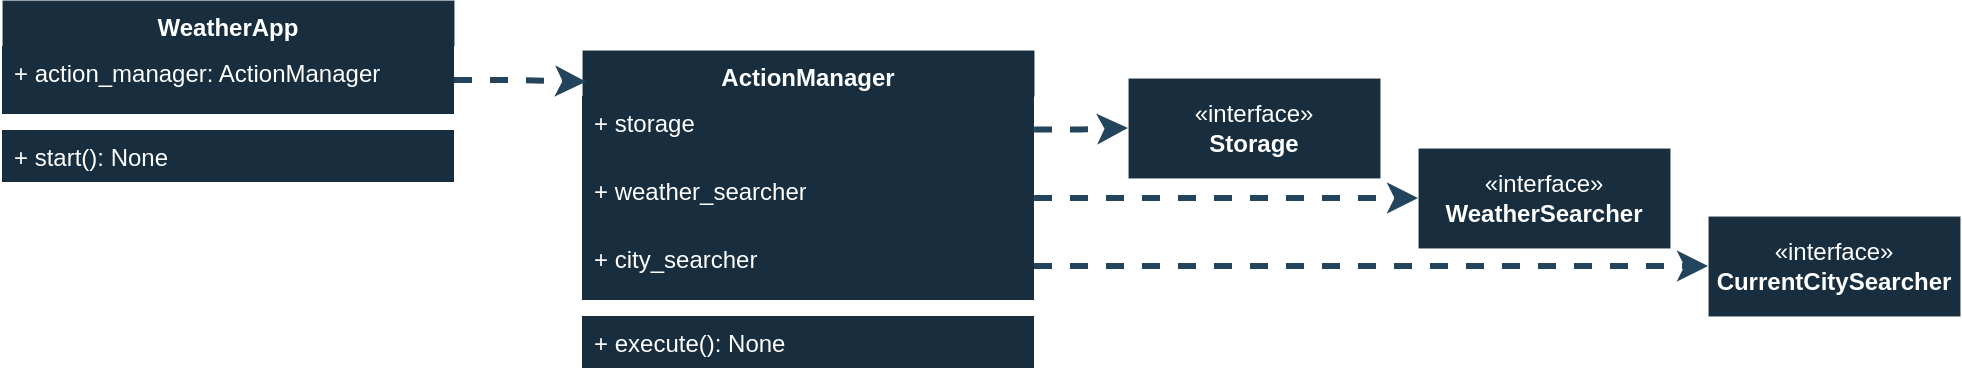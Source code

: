 <mxfile version="22.1.12" type="github" pages="6">
  <diagram id="KuB1bS36A-H7sEzaAtx8" name="New_scheme">
    <mxGraphModel dx="415" dy="517" grid="0" gridSize="10" guides="1" tooltips="1" connect="1" arrows="1" fold="1" page="0" pageScale="1" pageWidth="850" pageHeight="1100" math="0" shadow="0">
      <root>
        <mxCell id="0" />
        <mxCell id="1" parent="0" />
        <mxCell id="eSLVxl0qPu1PVSJZJWVA-12" value="WeatherApp" style="swimlane;fontStyle=1;align=center;verticalAlign=top;childLayout=stackLayout;horizontal=1;startSize=23;horizontalStack=0;resizeParent=1;resizeParentMax=0;resizeLast=0;collapsible=1;marginBottom=0;whiteSpace=wrap;html=1;labelBackgroundColor=none;fillColor=#182E3E;strokeColor=#FFFFFF;fontColor=#FFFFFF;strokeWidth=0;" vertex="1" parent="1">
          <mxGeometry x="1178" y="105" width="226" height="91" as="geometry" />
        </mxCell>
        <mxCell id="eSLVxl0qPu1PVSJZJWVA-44" value="+ action_manager: ActionManager" style="text;strokeColor=none;fillColor=#182E3E;align=left;verticalAlign=top;spacingLeft=4;spacingRight=4;overflow=hidden;rotatable=0;points=[[0,0.5],[1,0.5]];portConstraint=eastwest;whiteSpace=wrap;html=1;labelBackgroundColor=none;fontColor=#FFFFFF;" vertex="1" parent="eSLVxl0qPu1PVSJZJWVA-12">
          <mxGeometry y="23" width="226" height="34" as="geometry" />
        </mxCell>
        <mxCell id="eSLVxl0qPu1PVSJZJWVA-13" value="" style="line;strokeWidth=1;fillColor=#182E3E;align=left;verticalAlign=middle;spacingTop=-1;spacingLeft=3;spacingRight=3;rotatable=0;labelPosition=right;points=[];portConstraint=eastwest;strokeColor=#FFFFFF;labelBackgroundColor=none;fontColor=#FFFFFF;" vertex="1" parent="eSLVxl0qPu1PVSJZJWVA-12">
          <mxGeometry y="57" width="226" height="8" as="geometry" />
        </mxCell>
        <mxCell id="eSLVxl0qPu1PVSJZJWVA-15" value="+ start(): None" style="text;strokeColor=none;fillColor=#182E3E;align=left;verticalAlign=top;spacingLeft=4;spacingRight=4;overflow=hidden;rotatable=0;points=[[0,0.5],[1,0.5]];portConstraint=eastwest;whiteSpace=wrap;html=1;labelBackgroundColor=none;fontColor=#FFFFFF;" vertex="1" parent="eSLVxl0qPu1PVSJZJWVA-12">
          <mxGeometry y="65" width="226" height="26" as="geometry" />
        </mxCell>
        <mxCell id="GuUx6wy-cn_m_5eSOaul-1" value="«interface»&lt;br&gt;&lt;b&gt;CurrentCitySearcher&lt;/b&gt;" style="html=1;whiteSpace=wrap;labelBackgroundColor=none;fillColor=#182E3E;strokeColor=#FFFFFF;fontColor=#FFFFFF;strokeWidth=0;" vertex="1" parent="1">
          <mxGeometry x="2031" y="213" width="126" height="50" as="geometry" />
        </mxCell>
        <mxCell id="GuUx6wy-cn_m_5eSOaul-2" value="«interface»&lt;br&gt;&lt;b&gt;WeatherSearcher&lt;/b&gt;" style="html=1;whiteSpace=wrap;labelBackgroundColor=none;fillColor=#182E3E;strokeColor=#FFFFFF;fontColor=#FFFFFF;strokeWidth=0;" vertex="1" parent="1">
          <mxGeometry x="1886" y="179" width="126" height="50" as="geometry" />
        </mxCell>
        <mxCell id="GuUx6wy-cn_m_5eSOaul-3" value="«interface»&lt;br&gt;&lt;b&gt;Storage&lt;/b&gt;" style="html=1;whiteSpace=wrap;labelBackgroundColor=none;fillColor=#182E3E;strokeColor=#FFFFFF;fontColor=#FFFFFF;strokeWidth=0;" vertex="1" parent="1">
          <mxGeometry x="1741" y="144" width="126" height="50" as="geometry" />
        </mxCell>
        <mxCell id="GuUx6wy-cn_m_5eSOaul-16" style="edgeStyle=orthogonalEdgeStyle;rounded=0;orthogonalLoop=1;jettySize=auto;html=1;exitX=1;exitY=0.25;exitDx=0;exitDy=0;entryX=0;entryY=0.5;entryDx=0;entryDy=0;dashed=1;strokeWidth=3;strokeColor=#23445D;" edge="1" parent="1" source="GuUx6wy-cn_m_5eSOaul-7" target="GuUx6wy-cn_m_5eSOaul-3">
          <mxGeometry relative="1" as="geometry" />
        </mxCell>
        <mxCell id="GuUx6wy-cn_m_5eSOaul-17" style="edgeStyle=orthogonalEdgeStyle;rounded=0;orthogonalLoop=1;jettySize=auto;html=1;exitX=1;exitY=0.5;exitDx=0;exitDy=0;entryX=0;entryY=0.5;entryDx=0;entryDy=0;strokeColor=#23445D;dashed=1;strokeWidth=3;" edge="1" parent="1" source="GuUx6wy-cn_m_5eSOaul-9" target="GuUx6wy-cn_m_5eSOaul-2">
          <mxGeometry relative="1" as="geometry" />
        </mxCell>
        <mxCell id="GuUx6wy-cn_m_5eSOaul-7" value="ActionManager" style="swimlane;fontStyle=1;align=center;verticalAlign=top;childLayout=stackLayout;horizontal=1;startSize=23;horizontalStack=0;resizeParent=1;resizeParentMax=0;resizeLast=0;collapsible=1;marginBottom=0;whiteSpace=wrap;html=1;labelBackgroundColor=none;fillColor=#182E3E;strokeColor=#FFFFFF;fontColor=#FFFFFF;strokeWidth=0;" vertex="1" parent="1">
          <mxGeometry x="1468" y="130" width="226" height="159" as="geometry" />
        </mxCell>
        <mxCell id="GuUx6wy-cn_m_5eSOaul-8" value="+ storage" style="text;strokeColor=none;fillColor=#182E3E;align=left;verticalAlign=top;spacingLeft=4;spacingRight=4;overflow=hidden;rotatable=0;points=[[0,0.5],[1,0.5]];portConstraint=eastwest;whiteSpace=wrap;html=1;labelBackgroundColor=none;fontColor=#FFFFFF;" vertex="1" parent="GuUx6wy-cn_m_5eSOaul-7">
          <mxGeometry y="23" width="226" height="34" as="geometry" />
        </mxCell>
        <mxCell id="GuUx6wy-cn_m_5eSOaul-9" value="+ weather_searcher" style="text;strokeColor=none;fillColor=#182E3E;align=left;verticalAlign=top;spacingLeft=4;spacingRight=4;overflow=hidden;rotatable=0;points=[[0,0.5],[1,0.5]];portConstraint=eastwest;whiteSpace=wrap;html=1;labelBackgroundColor=none;fontColor=#FFFFFF;" vertex="1" parent="GuUx6wy-cn_m_5eSOaul-7">
          <mxGeometry y="57" width="226" height="34" as="geometry" />
        </mxCell>
        <mxCell id="GuUx6wy-cn_m_5eSOaul-10" value="+ city_searcher" style="text;strokeColor=none;fillColor=#182E3E;align=left;verticalAlign=top;spacingLeft=4;spacingRight=4;overflow=hidden;rotatable=0;points=[[0,0.5],[1,0.5]];portConstraint=eastwest;whiteSpace=wrap;html=1;labelBackgroundColor=none;fontColor=#FFFFFF;" vertex="1" parent="GuUx6wy-cn_m_5eSOaul-7">
          <mxGeometry y="91" width="226" height="34" as="geometry" />
        </mxCell>
        <mxCell id="GuUx6wy-cn_m_5eSOaul-12" value="" style="line;strokeWidth=1;fillColor=#182E3E;align=left;verticalAlign=middle;spacingTop=-1;spacingLeft=3;spacingRight=3;rotatable=0;labelPosition=right;points=[];portConstraint=eastwest;strokeColor=#FFFFFF;labelBackgroundColor=none;fontColor=#FFFFFF;" vertex="1" parent="GuUx6wy-cn_m_5eSOaul-7">
          <mxGeometry y="125" width="226" height="8" as="geometry" />
        </mxCell>
        <mxCell id="GuUx6wy-cn_m_5eSOaul-13" value="+ execute(): None" style="text;strokeColor=none;fillColor=#182E3E;align=left;verticalAlign=top;spacingLeft=4;spacingRight=4;overflow=hidden;rotatable=0;points=[[0,0.5],[1,0.5]];portConstraint=eastwest;whiteSpace=wrap;html=1;labelBackgroundColor=none;fontColor=#FFFFFF;" vertex="1" parent="GuUx6wy-cn_m_5eSOaul-7">
          <mxGeometry y="133" width="226" height="26" as="geometry" />
        </mxCell>
        <mxCell id="GuUx6wy-cn_m_5eSOaul-14" style="edgeStyle=orthogonalEdgeStyle;rounded=0;orthogonalLoop=1;jettySize=auto;html=1;exitX=1;exitY=0.5;exitDx=0;exitDy=0;entryX=0.009;entryY=0.1;entryDx=0;entryDy=0;entryPerimeter=0;dashed=1;strokeWidth=3;strokeColor=#23445D;" edge="1" parent="1" source="eSLVxl0qPu1PVSJZJWVA-44" target="GuUx6wy-cn_m_5eSOaul-7">
          <mxGeometry relative="1" as="geometry" />
        </mxCell>
        <mxCell id="GuUx6wy-cn_m_5eSOaul-18" style="edgeStyle=orthogonalEdgeStyle;rounded=0;orthogonalLoop=1;jettySize=auto;html=1;exitX=1;exitY=0.5;exitDx=0;exitDy=0;entryX=0;entryY=0.5;entryDx=0;entryDy=0;strokeColor=#23445D;dashed=1;strokeWidth=3;" edge="1" parent="1" source="GuUx6wy-cn_m_5eSOaul-10" target="GuUx6wy-cn_m_5eSOaul-1">
          <mxGeometry relative="1" as="geometry" />
        </mxCell>
      </root>
    </mxGraphModel>
  </diagram>
  <diagram id="93b1b9ACabe2tigzqsOj" name="entire_scheme">
    <mxGraphModel dx="-394" dy="433" grid="0" gridSize="10" guides="1" tooltips="1" connect="1" arrows="1" fold="1" page="0" pageScale="1" pageWidth="850" pageHeight="1100" math="0" shadow="0">
      <root>
        <mxCell id="0" />
        <mxCell id="1" parent="0" />
        <mxCell id="PZ9x3JFM8YZ8waJb4UYE-1" value="GetterApiResponse" style="swimlane;fontStyle=1;align=center;verticalAlign=top;childLayout=stackLayout;horizontal=1;startSize=26;horizontalStack=0;resizeParent=1;resizeParentMax=0;resizeLast=0;collapsible=1;marginBottom=0;whiteSpace=wrap;html=1;labelBackgroundColor=none;fillColor=#182E3E;strokeColor=#FFFFFF;fontColor=#FFFFFF;strokeWidth=0;" parent="1" vertex="1">
          <mxGeometry x="1132" y="648" width="200" height="86" as="geometry" />
        </mxCell>
        <mxCell id="PZ9x3JFM8YZ8waJb4UYE-2" value="" style="line;strokeWidth=1;fillColor=none;align=left;verticalAlign=middle;spacingTop=-1;spacingLeft=3;spacingRight=3;rotatable=0;labelPosition=right;points=[];portConstraint=eastwest;strokeColor=#FFFFFF;labelBackgroundColor=none;fontColor=#FFFFFF;" parent="PZ9x3JFM8YZ8waJb4UYE-1" vertex="1">
          <mxGeometry y="26" width="200" height="8" as="geometry" />
        </mxCell>
        <mxCell id="PZ9x3JFM8YZ8waJb4UYE-3" value="+ get_weather_data(str): dict" style="text;strokeColor=none;fillColor=#182E3E;align=left;verticalAlign=top;spacingLeft=4;spacingRight=4;overflow=hidden;rotatable=0;points=[[0,0.5],[1,0.5]];portConstraint=eastwest;whiteSpace=wrap;html=1;labelBackgroundColor=none;fontColor=#FFFFFF;" parent="PZ9x3JFM8YZ8waJb4UYE-1" vertex="1">
          <mxGeometry y="34" width="200" height="26" as="geometry" />
        </mxCell>
        <mxCell id="PZ9x3JFM8YZ8waJb4UYE-4" value="+ get_current_city(): str" style="text;strokeColor=none;fillColor=#182E3E;align=left;verticalAlign=top;spacingLeft=4;spacingRight=4;overflow=hidden;rotatable=0;points=[[0,0.5],[1,0.5]];portConstraint=eastwest;whiteSpace=wrap;html=1;labelBackgroundColor=none;fontColor=#FFFFFF;" parent="PZ9x3JFM8YZ8waJb4UYE-1" vertex="1">
          <mxGeometry y="60" width="200" height="26" as="geometry" />
        </mxCell>
        <mxCell id="PZ9x3JFM8YZ8waJb4UYE-5" value="«interface»&lt;br&gt;&lt;b&gt;CurrentCitySearcher&lt;/b&gt;" style="html=1;whiteSpace=wrap;labelBackgroundColor=none;fillColor=#182E3E;strokeColor=#FFFFFF;fontColor=#FFFFFF;strokeWidth=0;" parent="1" vertex="1">
          <mxGeometry x="1420" y="696" width="135" height="50" as="geometry" />
        </mxCell>
        <mxCell id="PZ9x3JFM8YZ8waJb4UYE-6" style="edgeStyle=orthogonalEdgeStyle;rounded=0;orthogonalLoop=1;jettySize=auto;html=1;exitX=0.5;exitY=0;exitDx=0;exitDy=0;endArrow=diamondThin;endFill=1;labelBackgroundColor=none;strokeColor=#23445D;fontColor=default;strokeWidth=3;startArrow=open;startFill=0;" parent="1" edge="1">
          <mxGeometry relative="1" as="geometry">
            <mxPoint x="980" y="648" as="sourcePoint" />
            <mxPoint x="1118" y="558" as="targetPoint" />
            <Array as="points">
              <mxPoint x="980" y="603" />
              <mxPoint x="1118" y="603" />
              <mxPoint x="1118" y="558" />
            </Array>
          </mxGeometry>
        </mxCell>
        <mxCell id="PZ9x3JFM8YZ8waJb4UYE-7" style="edgeStyle=orthogonalEdgeStyle;rounded=0;orthogonalLoop=1;jettySize=auto;html=1;exitX=0.5;exitY=0;exitDx=0;exitDy=0;endArrow=diamondThin;endFill=1;labelBackgroundColor=none;strokeColor=#23445D;fontColor=default;strokeWidth=3;startArrow=open;startFill=0;" parent="1" source="PZ9x3JFM8YZ8waJb4UYE-1" edge="1">
          <mxGeometry relative="1" as="geometry">
            <mxPoint x="1118" y="558" as="targetPoint" />
            <Array as="points">
              <mxPoint x="1232" y="603" />
              <mxPoint x="1118" y="603" />
              <mxPoint x="1118" y="558" />
            </Array>
          </mxGeometry>
        </mxCell>
        <mxCell id="PZ9x3JFM8YZ8waJb4UYE-8" value="WeatherInfo" style="swimlane;fontStyle=0;childLayout=stackLayout;horizontal=1;startSize=26;fillColor=#182E3E;horizontalStack=0;resizeParent=1;resizeParentMax=0;resizeLast=0;collapsible=1;marginBottom=0;whiteSpace=wrap;html=1;labelBackgroundColor=none;strokeColor=#FFFFFF;fontColor=#FFFFFF;strokeWidth=0;" parent="1" vertex="1">
          <mxGeometry x="910" y="648" width="140" height="78" as="geometry" />
        </mxCell>
        <mxCell id="PZ9x3JFM8YZ8waJb4UYE-9" value="+&amp;nbsp;date: datetime" style="text;strokeColor=none;fillColor=#182E3E;align=left;verticalAlign=top;spacingLeft=4;spacingRight=4;overflow=hidden;rotatable=0;points=[[0,0.5],[1,0.5]];portConstraint=eastwest;whiteSpace=wrap;html=1;labelBackgroundColor=none;fontColor=#FFFFFF;" parent="PZ9x3JFM8YZ8waJb4UYE-8" vertex="1">
          <mxGeometry y="26" width="140" height="26" as="geometry" />
        </mxCell>
        <mxCell id="PZ9x3JFM8YZ8waJb4UYE-10" value="+ ..." style="text;strokeColor=none;fillColor=#182E3E;align=left;verticalAlign=top;spacingLeft=4;spacingRight=4;overflow=hidden;rotatable=0;points=[[0,0.5],[1,0.5]];portConstraint=eastwest;whiteSpace=wrap;html=1;labelBackgroundColor=none;fontColor=#FFFFFF;" parent="PZ9x3JFM8YZ8waJb4UYE-8" vertex="1">
          <mxGeometry y="52" width="140" height="26" as="geometry" />
        </mxCell>
        <mxCell id="PZ9x3JFM8YZ8waJb4UYE-11" style="edgeStyle=orthogonalEdgeStyle;rounded=0;orthogonalLoop=1;jettySize=auto;html=1;exitX=1;exitY=0.5;exitDx=0;exitDy=0;entryX=0;entryY=0.5;entryDx=0;entryDy=0;strokeWidth=3;endArrow=open;endFill=0;strokeColor=#23445D;dashed=1;" parent="1" source="PZ9x3JFM8YZ8waJb4UYE-4" target="PZ9x3JFM8YZ8waJb4UYE-5" edge="1">
          <mxGeometry relative="1" as="geometry" />
        </mxCell>
        <mxCell id="PZ9x3JFM8YZ8waJb4UYE-12" value="MainMenu" style="swimlane;fontStyle=1;align=center;verticalAlign=top;childLayout=stackLayout;horizontal=1;startSize=26;horizontalStack=0;resizeParent=1;resizeParentMax=0;resizeLast=0;collapsible=1;marginBottom=0;whiteSpace=wrap;html=1;labelBackgroundColor=none;fillColor=#182E3E;strokeColor=#FFFFFF;fontColor=#FFFFFF;strokeWidth=0;" parent="1" vertex="1">
          <mxGeometry x="1185" y="80" width="226" height="94" as="geometry" />
        </mxCell>
        <mxCell id="PZ9x3JFM8YZ8waJb4UYE-13" value="" style="line;strokeWidth=1;fillColor=#182E3E;align=left;verticalAlign=middle;spacingTop=-1;spacingLeft=3;spacingRight=3;rotatable=0;labelPosition=right;points=[];portConstraint=eastwest;strokeColor=#FFFFFF;labelBackgroundColor=none;fontColor=#FFFFFF;" parent="PZ9x3JFM8YZ8waJb4UYE-12" vertex="1">
          <mxGeometry y="26" width="226" height="8" as="geometry" />
        </mxCell>
        <mxCell id="PZ9x3JFM8YZ8waJb4UYE-14" value="+ get_storage(str): Storage" style="text;strokeColor=none;fillColor=#182E3E;align=left;verticalAlign=top;spacingLeft=4;spacingRight=4;overflow=hidden;rotatable=0;points=[[0,0.5],[1,0.5]];portConstraint=eastwest;whiteSpace=wrap;html=1;labelBackgroundColor=none;fontColor=#FFFFFF;" parent="PZ9x3JFM8YZ8waJb4UYE-12" vertex="1">
          <mxGeometry y="34" width="226" height="34" as="geometry" />
        </mxCell>
        <mxCell id="PZ9x3JFM8YZ8waJb4UYE-15" value="+ start(Storage): None" style="text;strokeColor=none;fillColor=#182E3E;align=left;verticalAlign=top;spacingLeft=4;spacingRight=4;overflow=hidden;rotatable=0;points=[[0,0.5],[1,0.5]];portConstraint=eastwest;whiteSpace=wrap;html=1;labelBackgroundColor=none;fontColor=#FFFFFF;" parent="PZ9x3JFM8YZ8waJb4UYE-12" vertex="1">
          <mxGeometry y="68" width="226" height="26" as="geometry" />
        </mxCell>
        <mxCell id="PZ9x3JFM8YZ8waJb4UYE-16" value="AppProcessor" style="swimlane;fontStyle=1;align=center;verticalAlign=top;childLayout=stackLayout;horizontal=1;startSize=26;horizontalStack=0;resizeParent=1;resizeParentMax=0;resizeLast=0;collapsible=1;marginBottom=0;whiteSpace=wrap;html=1;labelBackgroundColor=none;fillColor=#182E3E;strokeColor=#FFFFFF;fontColor=#FFFFFF;strokeWidth=0;" parent="1" vertex="1">
          <mxGeometry x="1006" y="420" width="230" height="138" as="geometry" />
        </mxCell>
        <mxCell id="PZ9x3JFM8YZ8waJb4UYE-17" value="+ storage: Storage" style="text;strokeColor=none;fillColor=#182E3E;align=left;verticalAlign=top;spacingLeft=4;spacingRight=4;overflow=hidden;rotatable=0;points=[[0,0.5],[1,0.5]];portConstraint=eastwest;whiteSpace=wrap;html=1;labelBackgroundColor=none;fontColor=#FFFFFF;" parent="PZ9x3JFM8YZ8waJb4UYE-16" vertex="1">
          <mxGeometry y="26" width="230" height="26" as="geometry" />
        </mxCell>
        <mxCell id="PZ9x3JFM8YZ8waJb4UYE-18" value="" style="line;strokeWidth=1;fillColor=none;align=left;verticalAlign=middle;spacingTop=-1;spacingLeft=3;spacingRight=3;rotatable=0;labelPosition=right;points=[];portConstraint=eastwest;strokeColor=#FFFFFF;labelBackgroundColor=none;fontColor=#FFFFFF;" parent="PZ9x3JFM8YZ8waJb4UYE-16" vertex="1">
          <mxGeometry y="52" width="230" height="8" as="geometry" />
        </mxCell>
        <mxCell id="PZ9x3JFM8YZ8waJb4UYE-19" value="+ print_weather_data(str): None" style="text;strokeColor=none;fillColor=#182E3E;align=left;verticalAlign=top;spacingLeft=4;spacingRight=4;overflow=hidden;rotatable=0;points=[[0,0.5],[1,0.5]];portConstraint=eastwest;whiteSpace=wrap;html=1;labelBackgroundColor=none;fontColor=#FFFFFF;" parent="PZ9x3JFM8YZ8waJb4UYE-16" vertex="1">
          <mxGeometry y="60" width="230" height="26" as="geometry" />
        </mxCell>
        <mxCell id="PZ9x3JFM8YZ8waJb4UYE-20" value="+ parse_weather_data(dict): WeatherInfo" style="text;strokeColor=none;fillColor=#182E3E;align=left;verticalAlign=top;spacingLeft=4;spacingRight=4;overflow=hidden;rotatable=0;points=[[0,0.5],[1,0.5]];portConstraint=eastwest;whiteSpace=wrap;html=1;labelBackgroundColor=none;fontColor=#FFFFFF;" parent="PZ9x3JFM8YZ8waJb4UYE-16" vertex="1">
          <mxGeometry y="86" width="230" height="26" as="geometry" />
        </mxCell>
        <mxCell id="PZ9x3JFM8YZ8waJb4UYE-21" value="+ processing_weather_data(str): type" style="text;strokeColor=none;fillColor=#182E3E;align=left;verticalAlign=top;spacingLeft=4;spacingRight=4;overflow=hidden;rotatable=0;points=[[0,0.5],[1,0.5]];portConstraint=eastwest;whiteSpace=wrap;html=1;labelBackgroundColor=none;fontColor=#FFFFFF;" parent="PZ9x3JFM8YZ8waJb4UYE-16" vertex="1">
          <mxGeometry y="112" width="230" height="26" as="geometry" />
        </mxCell>
        <mxCell id="PZ9x3JFM8YZ8waJb4UYE-22" value="AppStorage" style="swimlane;fontStyle=1;align=center;verticalAlign=top;childLayout=stackLayout;horizontal=1;startSize=26;horizontalStack=0;resizeParent=1;resizeParentMax=0;resizeLast=0;collapsible=1;marginBottom=0;whiteSpace=wrap;html=1;labelBackgroundColor=none;fillColor=#182E3E;strokeColor=#FFFFFF;fontColor=#FFFFFF;strokeWidth=0;" parent="1" vertex="1">
          <mxGeometry x="1324" y="420" width="204" height="140" as="geometry" />
        </mxCell>
        <mxCell id="PZ9x3JFM8YZ8waJb4UYE-23" value="+ storage: Storage" style="text;strokeColor=none;fillColor=#182E3E;align=left;verticalAlign=top;spacingLeft=4;spacingRight=4;overflow=hidden;rotatable=0;points=[[0,0.5],[1,0.5]];portConstraint=eastwest;whiteSpace=wrap;html=1;labelBackgroundColor=none;fontColor=#FFFFFF;" parent="PZ9x3JFM8YZ8waJb4UYE-22" vertex="1">
          <mxGeometry y="26" width="204" height="26" as="geometry" />
        </mxCell>
        <mxCell id="PZ9x3JFM8YZ8waJb4UYE-24" value="" style="line;strokeWidth=1;fillColor=none;align=left;verticalAlign=middle;spacingTop=-1;spacingLeft=3;spacingRight=3;rotatable=0;labelPosition=right;points=[];portConstraint=eastwest;strokeColor=#FFFFFF;labelBackgroundColor=none;fontColor=#FFFFFF;" parent="PZ9x3JFM8YZ8waJb4UYE-22" vertex="1">
          <mxGeometry y="52" width="204" height="10" as="geometry" />
        </mxCell>
        <mxCell id="PZ9x3JFM8YZ8waJb4UYE-25" value="+ print_last_n_request(int): None" style="text;strokeColor=none;fillColor=#182E3E;align=left;verticalAlign=top;spacingLeft=4;spacingRight=4;overflow=hidden;rotatable=0;points=[[0,0.5],[1,0.5]];portConstraint=eastwest;whiteSpace=wrap;html=1;labelBackgroundColor=none;fontColor=#FFFFFF;" parent="PZ9x3JFM8YZ8waJb4UYE-22" vertex="1">
          <mxGeometry y="62" width="204" height="26" as="geometry" />
        </mxCell>
        <mxCell id="PZ9x3JFM8YZ8waJb4UYE-26" value="+ delete_request_history(): None" style="text;strokeColor=none;fillColor=#182E3E;align=left;verticalAlign=top;spacingLeft=4;spacingRight=4;overflow=hidden;rotatable=0;points=[[0,0.5],[1,0.5]];portConstraint=eastwest;whiteSpace=wrap;html=1;labelBackgroundColor=none;fontColor=#FFFFFF;" parent="PZ9x3JFM8YZ8waJb4UYE-22" vertex="1">
          <mxGeometry y="88" width="204" height="26" as="geometry" />
        </mxCell>
        <mxCell id="PZ9x3JFM8YZ8waJb4UYE-27" value="+ save_data(dict): None" style="text;strokeColor=none;fillColor=#182E3E;align=left;verticalAlign=top;spacingLeft=4;spacingRight=4;overflow=hidden;rotatable=0;points=[[0,0.5],[1,0.5]];portConstraint=eastwest;whiteSpace=wrap;html=1;labelBackgroundColor=none;fontColor=#FFFFFF;" parent="PZ9x3JFM8YZ8waJb4UYE-22" vertex="1">
          <mxGeometry y="114" width="204" height="26" as="geometry" />
        </mxCell>
        <mxCell id="PZ9x3JFM8YZ8waJb4UYE-28" value="«interface»&lt;br&gt;&lt;b&gt;Storage&lt;/b&gt;" style="html=1;whiteSpace=wrap;labelBackgroundColor=none;fillColor=#182E3E;strokeColor=#FFFFFF;fontColor=#FFFFFF;strokeWidth=0;" parent="1" vertex="1">
          <mxGeometry x="1499" y="106" width="110" height="50" as="geometry" />
        </mxCell>
        <mxCell id="PZ9x3JFM8YZ8waJb4UYE-29" style="edgeStyle=orthogonalEdgeStyle;rounded=0;orthogonalLoop=1;jettySize=auto;html=1;exitX=0.008;exitY=0.156;exitDx=0;exitDy=0;entryX=1;entryY=0.25;entryDx=0;entryDy=0;labelBackgroundColor=none;strokeColor=#23445D;fontColor=default;strokeWidth=3;exitPerimeter=0;dashed=1;endArrow=open;endFill=0;" parent="1" source="PZ9x3JFM8YZ8waJb4UYE-30" edge="1">
          <mxGeometry relative="1" as="geometry">
            <Array as="points" />
            <mxPoint x="1093" y="243" as="targetPoint" />
          </mxGeometry>
        </mxCell>
        <mxCell id="PZ9x3JFM8YZ8waJb4UYE-30" value="WeatherAppAPI" style="swimlane;fontStyle=1;align=center;verticalAlign=top;childLayout=stackLayout;horizontal=1;startSize=26;horizontalStack=0;resizeParent=1;resizeParentMax=0;resizeLast=0;collapsible=1;marginBottom=0;whiteSpace=wrap;html=1;labelBackgroundColor=none;fillColor=#182E3E;strokeColor=#FFFFFF;fontColor=#FFFFFF;strokeWidth=0;" parent="1" vertex="1">
          <mxGeometry x="1179" y="230" width="226" height="86" as="geometry" />
        </mxCell>
        <mxCell id="PZ9x3JFM8YZ8waJb4UYE-31" value="+ storage: Storage" style="text;strokeColor=none;fillColor=#182E3E;align=left;verticalAlign=top;spacingLeft=4;spacingRight=4;overflow=hidden;rotatable=0;points=[[0,0.5],[1,0.5]];portConstraint=eastwest;whiteSpace=wrap;html=1;labelBackgroundColor=none;fontColor=#FFFFFF;" parent="PZ9x3JFM8YZ8waJb4UYE-30" vertex="1">
          <mxGeometry y="26" width="226" height="26" as="geometry" />
        </mxCell>
        <mxCell id="PZ9x3JFM8YZ8waJb4UYE-32" value="" style="line;strokeWidth=1;fillColor=#182E3E;align=left;verticalAlign=middle;spacingTop=-1;spacingLeft=3;spacingRight=3;rotatable=0;labelPosition=right;points=[];portConstraint=eastwest;strokeColor=#FFFFFF;labelBackgroundColor=none;fontColor=#FFFFFF;" parent="PZ9x3JFM8YZ8waJb4UYE-30" vertex="1">
          <mxGeometry y="52" width="226" height="8" as="geometry" />
        </mxCell>
        <mxCell id="PZ9x3JFM8YZ8waJb4UYE-33" value="+ execute_action(MenuAction): None" style="text;strokeColor=none;fillColor=#182E3E;align=left;verticalAlign=top;spacingLeft=4;spacingRight=4;overflow=hidden;rotatable=0;points=[[0,0.5],[1,0.5]];portConstraint=eastwest;whiteSpace=wrap;html=1;labelBackgroundColor=none;fontColor=#FFFFFF;" parent="PZ9x3JFM8YZ8waJb4UYE-30" vertex="1">
          <mxGeometry y="60" width="226" height="26" as="geometry" />
        </mxCell>
        <mxCell id="PZ9x3JFM8YZ8waJb4UYE-34" style="edgeStyle=orthogonalEdgeStyle;rounded=0;orthogonalLoop=1;jettySize=auto;html=1;exitX=0.5;exitY=0;exitDx=0;exitDy=0;endArrow=none;endFill=0;startArrow=open;startFill=0;labelBackgroundColor=none;strokeColor=#23445D;fontColor=default;strokeWidth=3;dashed=1;" parent="1" source="PZ9x3JFM8YZ8waJb4UYE-30" edge="1">
          <mxGeometry relative="1" as="geometry">
            <Array as="points">
              <mxPoint x="1292" y="174" />
            </Array>
            <mxPoint x="1292" y="174" as="targetPoint" />
          </mxGeometry>
        </mxCell>
        <mxCell id="PZ9x3JFM8YZ8waJb4UYE-35" style="edgeStyle=orthogonalEdgeStyle;rounded=0;orthogonalLoop=1;jettySize=auto;html=1;exitX=0.5;exitY=0;exitDx=0;exitDy=0;entryX=0.503;entryY=1.015;entryDx=0;entryDy=0;entryPerimeter=0;endArrow=diamondThin;endFill=1;labelBackgroundColor=none;strokeColor=#23445D;fontColor=default;strokeWidth=3;startArrow=open;startFill=0;" parent="1" source="PZ9x3JFM8YZ8waJb4UYE-16" target="PZ9x3JFM8YZ8waJb4UYE-33" edge="1">
          <mxGeometry relative="1" as="geometry" />
        </mxCell>
        <mxCell id="PZ9x3JFM8YZ8waJb4UYE-36" style="edgeStyle=orthogonalEdgeStyle;rounded=0;orthogonalLoop=1;jettySize=auto;html=1;exitX=0.5;exitY=0;exitDx=0;exitDy=0;entryX=0.503;entryY=1.015;entryDx=0;entryDy=0;entryPerimeter=0;endArrow=diamondThin;endFill=1;labelBackgroundColor=none;strokeColor=#23445D;fontColor=default;strokeWidth=3;startArrow=open;startFill=0;" parent="1" source="PZ9x3JFM8YZ8waJb4UYE-22" target="PZ9x3JFM8YZ8waJb4UYE-33" edge="1">
          <mxGeometry relative="1" as="geometry" />
        </mxCell>
        <mxCell id="PZ9x3JFM8YZ8waJb4UYE-37" value="MenuAction(StrEnum)" style="swimlane;fontStyle=0;childLayout=stackLayout;horizontal=1;startSize=26;fillColor=#182E3E;horizontalStack=0;resizeParent=1;resizeParentMax=0;resizeLast=0;collapsible=1;marginBottom=0;whiteSpace=wrap;html=1;labelBackgroundColor=none;strokeColor=#FFFFFF;fontColor=#FFFFFF;strokeWidth=0;" parent="1" vertex="1">
          <mxGeometry x="943" y="230" width="150" height="52" as="geometry" />
        </mxCell>
        <mxCell id="PZ9x3JFM8YZ8waJb4UYE-38" value="+ ..." style="text;strokeColor=none;fillColor=#182E3E;align=left;verticalAlign=top;spacingLeft=4;spacingRight=4;overflow=hidden;rotatable=0;points=[[0,0.5],[1,0.5]];portConstraint=eastwest;whiteSpace=wrap;html=1;labelBackgroundColor=none;fontColor=#FFFFFF;" parent="PZ9x3JFM8YZ8waJb4UYE-37" vertex="1">
          <mxGeometry y="26" width="150" height="26" as="geometry" />
        </mxCell>
        <mxCell id="PZ9x3JFM8YZ8waJb4UYE-39" style="edgeStyle=orthogonalEdgeStyle;rounded=0;orthogonalLoop=1;jettySize=auto;html=1;entryX=0;entryY=0.5;entryDx=0;entryDy=0;strokeColor=#23445D;strokeWidth=3;dashed=1;endArrow=open;endFill=0;" parent="1" target="PZ9x3JFM8YZ8waJb4UYE-27" edge="1">
          <mxGeometry relative="1" as="geometry">
            <mxPoint x="1236" y="546" as="sourcePoint" />
            <Array as="points">
              <mxPoint x="1236" y="547" />
            </Array>
          </mxGeometry>
        </mxCell>
        <mxCell id="PZ9x3JFM8YZ8waJb4UYE-40" style="edgeStyle=orthogonalEdgeStyle;rounded=0;orthogonalLoop=1;jettySize=auto;html=1;exitX=1;exitY=0.5;exitDx=0;exitDy=0;entryX=0;entryY=0.5;entryDx=0;entryDy=0;strokeWidth=3;endArrow=open;endFill=0;strokeColor=#23445D;dashed=1;" parent="1" source="PZ9x3JFM8YZ8waJb4UYE-14" target="PZ9x3JFM8YZ8waJb4UYE-28" edge="1">
          <mxGeometry relative="1" as="geometry" />
        </mxCell>
      </root>
    </mxGraphModel>
  </diagram>
  <diagram id="C5RBs43oDa-KdzZeNtuy" name="upper_level">
    <mxGraphModel dx="1534" dy="871" grid="0" gridSize="10" guides="1" tooltips="1" connect="1" arrows="1" fold="1" page="0" pageScale="1" pageWidth="827" pageHeight="1169" math="0" shadow="0">
      <root>
        <mxCell id="WIyWlLk6GJQsqaUBKTNV-0" />
        <mxCell id="WIyWlLk6GJQsqaUBKTNV-1" parent="WIyWlLk6GJQsqaUBKTNV-0" />
        <mxCell id="umTQImjbJR3cFgYW0K2t-9" value="MainMenu" style="swimlane;fontStyle=1;align=center;verticalAlign=top;childLayout=stackLayout;horizontal=1;startSize=26;horizontalStack=0;resizeParent=1;resizeParentMax=0;resizeLast=0;collapsible=1;marginBottom=0;whiteSpace=wrap;html=1;labelBackgroundColor=none;fillColor=#182E3E;strokeColor=#FFFFFF;fontColor=#FFFFFF;strokeWidth=0;" parent="WIyWlLk6GJQsqaUBKTNV-1" vertex="1">
          <mxGeometry x="722" y="140" width="226" height="94" as="geometry" />
        </mxCell>
        <mxCell id="umTQImjbJR3cFgYW0K2t-10" value="" style="line;strokeWidth=1;fillColor=#182E3E;align=left;verticalAlign=middle;spacingTop=-1;spacingLeft=3;spacingRight=3;rotatable=0;labelPosition=right;points=[];portConstraint=eastwest;strokeColor=#FFFFFF;labelBackgroundColor=none;fontColor=#FFFFFF;" parent="umTQImjbJR3cFgYW0K2t-9" vertex="1">
          <mxGeometry y="26" width="226" height="8" as="geometry" />
        </mxCell>
        <mxCell id="umTQImjbJR3cFgYW0K2t-11" value="+ get_storage(str): Storage" style="text;strokeColor=none;fillColor=#182E3E;align=left;verticalAlign=top;spacingLeft=4;spacingRight=4;overflow=hidden;rotatable=0;points=[[0,0.5],[1,0.5]];portConstraint=eastwest;whiteSpace=wrap;html=1;labelBackgroundColor=none;fontColor=#FFFFFF;" parent="umTQImjbJR3cFgYW0K2t-9" vertex="1">
          <mxGeometry y="34" width="226" height="34" as="geometry" />
        </mxCell>
        <mxCell id="umTQImjbJR3cFgYW0K2t-12" value="+ start(Storage): None" style="text;strokeColor=none;fillColor=#182E3E;align=left;verticalAlign=top;spacingLeft=4;spacingRight=4;overflow=hidden;rotatable=0;points=[[0,0.5],[1,0.5]];portConstraint=eastwest;whiteSpace=wrap;html=1;labelBackgroundColor=none;fontColor=#FFFFFF;" parent="umTQImjbJR3cFgYW0K2t-9" vertex="1">
          <mxGeometry y="68" width="226" height="26" as="geometry" />
        </mxCell>
        <mxCell id="umTQImjbJR3cFgYW0K2t-29" value="«interface»&lt;br&gt;&lt;b&gt;Storage&lt;/b&gt;" style="html=1;whiteSpace=wrap;labelBackgroundColor=none;fillColor=#182E3E;strokeColor=#FFFFFF;fontColor=#FFFFFF;strokeWidth=0;" parent="WIyWlLk6GJQsqaUBKTNV-1" vertex="1">
          <mxGeometry x="1036" y="166" width="110" height="50" as="geometry" />
        </mxCell>
        <mxCell id="umTQImjbJR3cFgYW0K2t-51" style="edgeStyle=orthogonalEdgeStyle;rounded=0;orthogonalLoop=1;jettySize=auto;html=1;exitX=0.008;exitY=0.156;exitDx=0;exitDy=0;entryX=1;entryY=0.25;entryDx=0;entryDy=0;labelBackgroundColor=none;strokeColor=#23445D;fontColor=default;strokeWidth=3;exitPerimeter=0;dashed=1;endArrow=open;endFill=0;" parent="WIyWlLk6GJQsqaUBKTNV-1" source="umTQImjbJR3cFgYW0K2t-52" edge="1">
          <mxGeometry relative="1" as="geometry">
            <Array as="points" />
            <mxPoint x="630" y="303" as="targetPoint" />
          </mxGeometry>
        </mxCell>
        <mxCell id="umTQImjbJR3cFgYW0K2t-52" value="WeatherAppAPI" style="swimlane;fontStyle=1;align=center;verticalAlign=top;childLayout=stackLayout;horizontal=1;startSize=26;horizontalStack=0;resizeParent=1;resizeParentMax=0;resizeLast=0;collapsible=1;marginBottom=0;whiteSpace=wrap;html=1;labelBackgroundColor=none;fillColor=#182E3E;strokeColor=#FFFFFF;fontColor=#FFFFFF;strokeWidth=0;" parent="WIyWlLk6GJQsqaUBKTNV-1" vertex="1">
          <mxGeometry x="716" y="290" width="226" height="86" as="geometry" />
        </mxCell>
        <mxCell id="umTQImjbJR3cFgYW0K2t-53" value="+ storage: Storage" style="text;strokeColor=none;fillColor=#182E3E;align=left;verticalAlign=top;spacingLeft=4;spacingRight=4;overflow=hidden;rotatable=0;points=[[0,0.5],[1,0.5]];portConstraint=eastwest;whiteSpace=wrap;html=1;labelBackgroundColor=none;fontColor=#FFFFFF;" parent="umTQImjbJR3cFgYW0K2t-52" vertex="1">
          <mxGeometry y="26" width="226" height="26" as="geometry" />
        </mxCell>
        <mxCell id="umTQImjbJR3cFgYW0K2t-54" value="" style="line;strokeWidth=1;fillColor=#182E3E;align=left;verticalAlign=middle;spacingTop=-1;spacingLeft=3;spacingRight=3;rotatable=0;labelPosition=right;points=[];portConstraint=eastwest;strokeColor=#FFFFFF;labelBackgroundColor=none;fontColor=#FFFFFF;" parent="umTQImjbJR3cFgYW0K2t-52" vertex="1">
          <mxGeometry y="52" width="226" height="8" as="geometry" />
        </mxCell>
        <mxCell id="umTQImjbJR3cFgYW0K2t-55" value="+ execute_action(MenuAction): None" style="text;strokeColor=none;fillColor=#182E3E;align=left;verticalAlign=top;spacingLeft=4;spacingRight=4;overflow=hidden;rotatable=0;points=[[0,0.5],[1,0.5]];portConstraint=eastwest;whiteSpace=wrap;html=1;labelBackgroundColor=none;fontColor=#FFFFFF;" parent="umTQImjbJR3cFgYW0K2t-52" vertex="1">
          <mxGeometry y="60" width="226" height="26" as="geometry" />
        </mxCell>
        <mxCell id="umTQImjbJR3cFgYW0K2t-58" style="edgeStyle=orthogonalEdgeStyle;rounded=0;orthogonalLoop=1;jettySize=auto;html=1;exitX=0.5;exitY=0;exitDx=0;exitDy=0;endArrow=none;endFill=0;startArrow=open;startFill=0;labelBackgroundColor=none;strokeColor=#23445D;fontColor=default;strokeWidth=3;dashed=1;" parent="WIyWlLk6GJQsqaUBKTNV-1" source="umTQImjbJR3cFgYW0K2t-52" edge="1">
          <mxGeometry relative="1" as="geometry">
            <Array as="points">
              <mxPoint x="829" y="234" />
            </Array>
            <mxPoint x="829" y="234" as="targetPoint" />
          </mxGeometry>
        </mxCell>
        <mxCell id="umTQImjbJR3cFgYW0K2t-63" value="MenuAction(StrEnum)" style="swimlane;fontStyle=0;childLayout=stackLayout;horizontal=1;startSize=26;fillColor=#182E3E;horizontalStack=0;resizeParent=1;resizeParentMax=0;resizeLast=0;collapsible=1;marginBottom=0;whiteSpace=wrap;html=1;labelBackgroundColor=none;strokeColor=#FFFFFF;fontColor=#FFFFFF;strokeWidth=0;" parent="WIyWlLk6GJQsqaUBKTNV-1" vertex="1">
          <mxGeometry x="480" y="290" width="150" height="52" as="geometry" />
        </mxCell>
        <mxCell id="umTQImjbJR3cFgYW0K2t-64" value="+ ..." style="text;strokeColor=none;fillColor=#182E3E;align=left;verticalAlign=top;spacingLeft=4;spacingRight=4;overflow=hidden;rotatable=0;points=[[0,0.5],[1,0.5]];portConstraint=eastwest;whiteSpace=wrap;html=1;labelBackgroundColor=none;fontColor=#FFFFFF;" parent="umTQImjbJR3cFgYW0K2t-63" vertex="1">
          <mxGeometry y="26" width="150" height="26" as="geometry" />
        </mxCell>
        <mxCell id="QpEJRGyFlIouamz-r-d9-1" style="edgeStyle=orthogonalEdgeStyle;rounded=0;orthogonalLoop=1;jettySize=auto;html=1;exitX=1;exitY=0.5;exitDx=0;exitDy=0;entryX=0;entryY=0.5;entryDx=0;entryDy=0;strokeWidth=3;endArrow=open;endFill=0;strokeColor=#23445D;dashed=1;" edge="1" parent="WIyWlLk6GJQsqaUBKTNV-1" source="umTQImjbJR3cFgYW0K2t-11" target="umTQImjbJR3cFgYW0K2t-29">
          <mxGeometry relative="1" as="geometry" />
        </mxCell>
      </root>
    </mxGraphModel>
  </diagram>
  <diagram id="RRtxWI4iG5rRKUanPXGy" name="bottom_level">
    <mxGraphModel dx="771" dy="708" grid="0" gridSize="10" guides="1" tooltips="1" connect="1" arrows="1" fold="1" page="0" pageScale="1" pageWidth="850" pageHeight="1100" math="0" shadow="0">
      <root>
        <mxCell id="0" />
        <mxCell id="1" parent="0" />
        <mxCell id="ictvwXV3fuZVK6ms2mgW-1" value="AppProcessor" style="swimlane;fontStyle=1;align=center;verticalAlign=top;childLayout=stackLayout;horizontal=1;startSize=26;horizontalStack=0;resizeParent=1;resizeParentMax=0;resizeLast=0;collapsible=1;marginBottom=0;whiteSpace=wrap;html=1;labelBackgroundColor=none;fillColor=#182E3E;strokeColor=#FFFFFF;fontColor=#FFFFFF;strokeWidth=0;" vertex="1" parent="1">
          <mxGeometry x="953" y="330" width="230" height="138" as="geometry" />
        </mxCell>
        <mxCell id="ictvwXV3fuZVK6ms2mgW-2" value="+ storage: Storage" style="text;strokeColor=none;fillColor=#182E3E;align=left;verticalAlign=top;spacingLeft=4;spacingRight=4;overflow=hidden;rotatable=0;points=[[0,0.5],[1,0.5]];portConstraint=eastwest;whiteSpace=wrap;html=1;labelBackgroundColor=none;fontColor=#FFFFFF;" vertex="1" parent="ictvwXV3fuZVK6ms2mgW-1">
          <mxGeometry y="26" width="230" height="26" as="geometry" />
        </mxCell>
        <mxCell id="ictvwXV3fuZVK6ms2mgW-3" value="" style="line;strokeWidth=1;fillColor=none;align=left;verticalAlign=middle;spacingTop=-1;spacingLeft=3;spacingRight=3;rotatable=0;labelPosition=right;points=[];portConstraint=eastwest;strokeColor=#FFFFFF;labelBackgroundColor=none;fontColor=#FFFFFF;" vertex="1" parent="ictvwXV3fuZVK6ms2mgW-1">
          <mxGeometry y="52" width="230" height="8" as="geometry" />
        </mxCell>
        <mxCell id="ictvwXV3fuZVK6ms2mgW-4" value="+ print_weather_data(str): None" style="text;strokeColor=none;fillColor=#182E3E;align=left;verticalAlign=top;spacingLeft=4;spacingRight=4;overflow=hidden;rotatable=0;points=[[0,0.5],[1,0.5]];portConstraint=eastwest;whiteSpace=wrap;html=1;labelBackgroundColor=none;fontColor=#FFFFFF;" vertex="1" parent="ictvwXV3fuZVK6ms2mgW-1">
          <mxGeometry y="60" width="230" height="26" as="geometry" />
        </mxCell>
        <mxCell id="ictvwXV3fuZVK6ms2mgW-5" value="+ parse_weather_data(dict): WeatherInfo" style="text;strokeColor=none;fillColor=#182E3E;align=left;verticalAlign=top;spacingLeft=4;spacingRight=4;overflow=hidden;rotatable=0;points=[[0,0.5],[1,0.5]];portConstraint=eastwest;whiteSpace=wrap;html=1;labelBackgroundColor=none;fontColor=#FFFFFF;" vertex="1" parent="ictvwXV3fuZVK6ms2mgW-1">
          <mxGeometry y="86" width="230" height="26" as="geometry" />
        </mxCell>
        <mxCell id="ictvwXV3fuZVK6ms2mgW-6" value="+ processing_weather_data(str): type" style="text;strokeColor=none;fillColor=#182E3E;align=left;verticalAlign=top;spacingLeft=4;spacingRight=4;overflow=hidden;rotatable=0;points=[[0,0.5],[1,0.5]];portConstraint=eastwest;whiteSpace=wrap;html=1;labelBackgroundColor=none;fontColor=#FFFFFF;" vertex="1" parent="ictvwXV3fuZVK6ms2mgW-1">
          <mxGeometry y="112" width="230" height="26" as="geometry" />
        </mxCell>
        <mxCell id="ictvwXV3fuZVK6ms2mgW-7" value="AppStorage" style="swimlane;fontStyle=1;align=center;verticalAlign=top;childLayout=stackLayout;horizontal=1;startSize=26;horizontalStack=0;resizeParent=1;resizeParentMax=0;resizeLast=0;collapsible=1;marginBottom=0;whiteSpace=wrap;html=1;labelBackgroundColor=none;fillColor=#182E3E;strokeColor=#FFFFFF;fontColor=#FFFFFF;strokeWidth=0;" vertex="1" parent="1">
          <mxGeometry x="1271" y="330" width="204" height="140" as="geometry" />
        </mxCell>
        <mxCell id="ictvwXV3fuZVK6ms2mgW-8" value="+ storage: Storage" style="text;strokeColor=none;fillColor=#182E3E;align=left;verticalAlign=top;spacingLeft=4;spacingRight=4;overflow=hidden;rotatable=0;points=[[0,0.5],[1,0.5]];portConstraint=eastwest;whiteSpace=wrap;html=1;labelBackgroundColor=none;fontColor=#FFFFFF;" vertex="1" parent="ictvwXV3fuZVK6ms2mgW-7">
          <mxGeometry y="26" width="204" height="26" as="geometry" />
        </mxCell>
        <mxCell id="ictvwXV3fuZVK6ms2mgW-9" value="" style="line;strokeWidth=1;fillColor=none;align=left;verticalAlign=middle;spacingTop=-1;spacingLeft=3;spacingRight=3;rotatable=0;labelPosition=right;points=[];portConstraint=eastwest;strokeColor=#FFFFFF;labelBackgroundColor=none;fontColor=#FFFFFF;" vertex="1" parent="ictvwXV3fuZVK6ms2mgW-7">
          <mxGeometry y="52" width="204" height="10" as="geometry" />
        </mxCell>
        <mxCell id="ictvwXV3fuZVK6ms2mgW-10" value="+ print_last_n_request(int): None" style="text;strokeColor=none;fillColor=#182E3E;align=left;verticalAlign=top;spacingLeft=4;spacingRight=4;overflow=hidden;rotatable=0;points=[[0,0.5],[1,0.5]];portConstraint=eastwest;whiteSpace=wrap;html=1;labelBackgroundColor=none;fontColor=#FFFFFF;" vertex="1" parent="ictvwXV3fuZVK6ms2mgW-7">
          <mxGeometry y="62" width="204" height="26" as="geometry" />
        </mxCell>
        <mxCell id="ictvwXV3fuZVK6ms2mgW-11" value="+ delete_request_history(): None" style="text;strokeColor=none;fillColor=#182E3E;align=left;verticalAlign=top;spacingLeft=4;spacingRight=4;overflow=hidden;rotatable=0;points=[[0,0.5],[1,0.5]];portConstraint=eastwest;whiteSpace=wrap;html=1;labelBackgroundColor=none;fontColor=#FFFFFF;" vertex="1" parent="ictvwXV3fuZVK6ms2mgW-7">
          <mxGeometry y="88" width="204" height="26" as="geometry" />
        </mxCell>
        <mxCell id="ictvwXV3fuZVK6ms2mgW-12" value="+ save_data(dict): None" style="text;strokeColor=none;fillColor=#182E3E;align=left;verticalAlign=top;spacingLeft=4;spacingRight=4;overflow=hidden;rotatable=0;points=[[0,0.5],[1,0.5]];portConstraint=eastwest;whiteSpace=wrap;html=1;labelBackgroundColor=none;fontColor=#FFFFFF;" vertex="1" parent="ictvwXV3fuZVK6ms2mgW-7">
          <mxGeometry y="114" width="204" height="26" as="geometry" />
        </mxCell>
        <mxCell id="ictvwXV3fuZVK6ms2mgW-13" style="edgeStyle=orthogonalEdgeStyle;rounded=0;orthogonalLoop=1;jettySize=auto;html=1;exitX=0.008;exitY=0.156;exitDx=0;exitDy=0;entryX=1;entryY=0.25;entryDx=0;entryDy=0;labelBackgroundColor=none;strokeColor=#23445D;fontColor=default;strokeWidth=3;exitPerimeter=0;dashed=1;endArrow=open;endFill=0;" edge="1" parent="1" source="ictvwXV3fuZVK6ms2mgW-14">
          <mxGeometry relative="1" as="geometry">
            <Array as="points" />
            <mxPoint x="1040" y="153" as="targetPoint" />
          </mxGeometry>
        </mxCell>
        <mxCell id="ictvwXV3fuZVK6ms2mgW-14" value="WeatherAppAPI" style="swimlane;fontStyle=1;align=center;verticalAlign=top;childLayout=stackLayout;horizontal=1;startSize=26;horizontalStack=0;resizeParent=1;resizeParentMax=0;resizeLast=0;collapsible=1;marginBottom=0;whiteSpace=wrap;html=1;labelBackgroundColor=none;fillColor=#182E3E;strokeColor=#FFFFFF;fontColor=#FFFFFF;strokeWidth=0;" vertex="1" parent="1">
          <mxGeometry x="1126" y="140" width="226" height="86" as="geometry" />
        </mxCell>
        <mxCell id="ictvwXV3fuZVK6ms2mgW-15" value="+ storage: Storage" style="text;strokeColor=none;fillColor=#182E3E;align=left;verticalAlign=top;spacingLeft=4;spacingRight=4;overflow=hidden;rotatable=0;points=[[0,0.5],[1,0.5]];portConstraint=eastwest;whiteSpace=wrap;html=1;labelBackgroundColor=none;fontColor=#FFFFFF;" vertex="1" parent="ictvwXV3fuZVK6ms2mgW-14">
          <mxGeometry y="26" width="226" height="26" as="geometry" />
        </mxCell>
        <mxCell id="ictvwXV3fuZVK6ms2mgW-16" value="" style="line;strokeWidth=1;fillColor=#182E3E;align=left;verticalAlign=middle;spacingTop=-1;spacingLeft=3;spacingRight=3;rotatable=0;labelPosition=right;points=[];portConstraint=eastwest;strokeColor=#FFFFFF;labelBackgroundColor=none;fontColor=#FFFFFF;" vertex="1" parent="ictvwXV3fuZVK6ms2mgW-14">
          <mxGeometry y="52" width="226" height="8" as="geometry" />
        </mxCell>
        <mxCell id="ictvwXV3fuZVK6ms2mgW-17" value="+ execute_action(MenuAction): None" style="text;strokeColor=none;fillColor=#182E3E;align=left;verticalAlign=top;spacingLeft=4;spacingRight=4;overflow=hidden;rotatable=0;points=[[0,0.5],[1,0.5]];portConstraint=eastwest;whiteSpace=wrap;html=1;labelBackgroundColor=none;fontColor=#FFFFFF;" vertex="1" parent="ictvwXV3fuZVK6ms2mgW-14">
          <mxGeometry y="60" width="226" height="26" as="geometry" />
        </mxCell>
        <mxCell id="ictvwXV3fuZVK6ms2mgW-18" style="edgeStyle=orthogonalEdgeStyle;rounded=0;orthogonalLoop=1;jettySize=auto;html=1;exitX=0.5;exitY=0;exitDx=0;exitDy=0;entryX=0.503;entryY=1.015;entryDx=0;entryDy=0;entryPerimeter=0;endArrow=diamondThin;endFill=1;labelBackgroundColor=none;strokeColor=#23445D;fontColor=default;strokeWidth=3;startArrow=open;startFill=0;" edge="1" parent="1" source="ictvwXV3fuZVK6ms2mgW-1" target="ictvwXV3fuZVK6ms2mgW-17">
          <mxGeometry relative="1" as="geometry" />
        </mxCell>
        <mxCell id="ictvwXV3fuZVK6ms2mgW-19" style="edgeStyle=orthogonalEdgeStyle;rounded=0;orthogonalLoop=1;jettySize=auto;html=1;exitX=0.5;exitY=0;exitDx=0;exitDy=0;entryX=0.503;entryY=1.015;entryDx=0;entryDy=0;entryPerimeter=0;endArrow=diamondThin;endFill=1;labelBackgroundColor=none;strokeColor=#23445D;fontColor=default;strokeWidth=3;startArrow=open;startFill=0;" edge="1" parent="1" source="ictvwXV3fuZVK6ms2mgW-7" target="ictvwXV3fuZVK6ms2mgW-17">
          <mxGeometry relative="1" as="geometry" />
        </mxCell>
        <mxCell id="ictvwXV3fuZVK6ms2mgW-20" value="MenuAction(StrEnum)" style="swimlane;fontStyle=0;childLayout=stackLayout;horizontal=1;startSize=26;fillColor=#182E3E;horizontalStack=0;resizeParent=1;resizeParentMax=0;resizeLast=0;collapsible=1;marginBottom=0;whiteSpace=wrap;html=1;labelBackgroundColor=none;strokeColor=#FFFFFF;fontColor=#FFFFFF;strokeWidth=0;" vertex="1" parent="1">
          <mxGeometry x="890" y="140" width="150" height="52" as="geometry" />
        </mxCell>
        <mxCell id="ictvwXV3fuZVK6ms2mgW-21" value="+ ..." style="text;strokeColor=none;fillColor=#182E3E;align=left;verticalAlign=top;spacingLeft=4;spacingRight=4;overflow=hidden;rotatable=0;points=[[0,0.5],[1,0.5]];portConstraint=eastwest;whiteSpace=wrap;html=1;labelBackgroundColor=none;fontColor=#FFFFFF;" vertex="1" parent="ictvwXV3fuZVK6ms2mgW-20">
          <mxGeometry y="26" width="150" height="26" as="geometry" />
        </mxCell>
        <mxCell id="ictvwXV3fuZVK6ms2mgW-22" style="edgeStyle=orthogonalEdgeStyle;rounded=0;orthogonalLoop=1;jettySize=auto;html=1;entryX=0;entryY=0.5;entryDx=0;entryDy=0;strokeColor=#23445D;strokeWidth=3;dashed=1;endArrow=open;endFill=0;" edge="1" parent="1" target="ictvwXV3fuZVK6ms2mgW-12">
          <mxGeometry relative="1" as="geometry">
            <mxPoint x="1183" y="456" as="sourcePoint" />
            <Array as="points">
              <mxPoint x="1183" y="457" />
            </Array>
          </mxGeometry>
        </mxCell>
      </root>
    </mxGraphModel>
  </diagram>
  <diagram id="ulKI2mhbLwXt1zwexUtd" name="parts_1">
    <mxGraphModel dx="1134" dy="471" grid="0" gridSize="10" guides="1" tooltips="1" connect="1" arrows="1" fold="1" page="0" pageScale="1" pageWidth="850" pageHeight="1100" math="0" shadow="0">
      <root>
        <mxCell id="0" />
        <mxCell id="1" parent="0" />
        <mxCell id="ztalUJ6sg7yxiQi0avOw-1" value="GetterApiResponse" style="swimlane;fontStyle=1;align=center;verticalAlign=top;childLayout=stackLayout;horizontal=1;startSize=26;horizontalStack=0;resizeParent=1;resizeParentMax=0;resizeLast=0;collapsible=1;marginBottom=0;whiteSpace=wrap;html=1;labelBackgroundColor=none;fillColor=#182E3E;strokeColor=#FFFFFF;fontColor=#FFFFFF;strokeWidth=0;" vertex="1" parent="1">
          <mxGeometry x="1132" y="648" width="200" height="86" as="geometry" />
        </mxCell>
        <mxCell id="ztalUJ6sg7yxiQi0avOw-2" value="" style="line;strokeWidth=1;fillColor=none;align=left;verticalAlign=middle;spacingTop=-1;spacingLeft=3;spacingRight=3;rotatable=0;labelPosition=right;points=[];portConstraint=eastwest;strokeColor=#FFFFFF;labelBackgroundColor=none;fontColor=#FFFFFF;" vertex="1" parent="ztalUJ6sg7yxiQi0avOw-1">
          <mxGeometry y="26" width="200" height="8" as="geometry" />
        </mxCell>
        <mxCell id="ztalUJ6sg7yxiQi0avOw-3" value="+ get_weather_data(str): dict" style="text;strokeColor=none;fillColor=#182E3E;align=left;verticalAlign=top;spacingLeft=4;spacingRight=4;overflow=hidden;rotatable=0;points=[[0,0.5],[1,0.5]];portConstraint=eastwest;whiteSpace=wrap;html=1;labelBackgroundColor=none;fontColor=#FFFFFF;" vertex="1" parent="ztalUJ6sg7yxiQi0avOw-1">
          <mxGeometry y="34" width="200" height="26" as="geometry" />
        </mxCell>
        <mxCell id="ztalUJ6sg7yxiQi0avOw-4" value="+ get_current_city(): str" style="text;strokeColor=none;fillColor=#182E3E;align=left;verticalAlign=top;spacingLeft=4;spacingRight=4;overflow=hidden;rotatable=0;points=[[0,0.5],[1,0.5]];portConstraint=eastwest;whiteSpace=wrap;html=1;labelBackgroundColor=none;fontColor=#FFFFFF;" vertex="1" parent="ztalUJ6sg7yxiQi0avOw-1">
          <mxGeometry y="60" width="200" height="26" as="geometry" />
        </mxCell>
        <mxCell id="ztalUJ6sg7yxiQi0avOw-17" value="«interface»&lt;br&gt;&lt;b&gt;CurrentCitySearcher&lt;/b&gt;" style="html=1;whiteSpace=wrap;labelBackgroundColor=none;fillColor=#182E3E;strokeColor=#FFFFFF;fontColor=#FFFFFF;strokeWidth=0;" vertex="1" parent="1">
          <mxGeometry x="1420" y="696" width="135" height="50" as="geometry" />
        </mxCell>
        <mxCell id="ztalUJ6sg7yxiQi0avOw-18" style="edgeStyle=orthogonalEdgeStyle;rounded=0;orthogonalLoop=1;jettySize=auto;html=1;exitX=0.5;exitY=0;exitDx=0;exitDy=0;endArrow=diamondThin;endFill=1;labelBackgroundColor=none;strokeColor=#23445D;fontColor=default;strokeWidth=3;startArrow=open;startFill=0;" edge="1" parent="1">
          <mxGeometry relative="1" as="geometry">
            <mxPoint x="980" y="648" as="sourcePoint" />
            <mxPoint x="1118" y="558" as="targetPoint" />
            <Array as="points">
              <mxPoint x="980" y="603" />
              <mxPoint x="1118" y="603" />
              <mxPoint x="1118" y="558" />
            </Array>
          </mxGeometry>
        </mxCell>
        <mxCell id="ztalUJ6sg7yxiQi0avOw-19" style="edgeStyle=orthogonalEdgeStyle;rounded=0;orthogonalLoop=1;jettySize=auto;html=1;exitX=0.5;exitY=0;exitDx=0;exitDy=0;endArrow=diamondThin;endFill=1;labelBackgroundColor=none;strokeColor=#23445D;fontColor=default;strokeWidth=3;startArrow=open;startFill=0;" edge="1" parent="1" source="ztalUJ6sg7yxiQi0avOw-1">
          <mxGeometry relative="1" as="geometry">
            <mxPoint x="1118" y="558" as="targetPoint" />
            <Array as="points">
              <mxPoint x="1232" y="603" />
              <mxPoint x="1118" y="603" />
              <mxPoint x="1118" y="558" />
            </Array>
          </mxGeometry>
        </mxCell>
        <mxCell id="ztalUJ6sg7yxiQi0avOw-20" value="WeatherInfo" style="swimlane;fontStyle=0;childLayout=stackLayout;horizontal=1;startSize=26;fillColor=#182E3E;horizontalStack=0;resizeParent=1;resizeParentMax=0;resizeLast=0;collapsible=1;marginBottom=0;whiteSpace=wrap;html=1;labelBackgroundColor=none;strokeColor=#FFFFFF;fontColor=#FFFFFF;strokeWidth=0;" vertex="1" parent="1">
          <mxGeometry x="910" y="648" width="140" height="78" as="geometry" />
        </mxCell>
        <mxCell id="ztalUJ6sg7yxiQi0avOw-21" value="+&amp;nbsp;date: datetime" style="text;strokeColor=none;fillColor=#182E3E;align=left;verticalAlign=top;spacingLeft=4;spacingRight=4;overflow=hidden;rotatable=0;points=[[0,0.5],[1,0.5]];portConstraint=eastwest;whiteSpace=wrap;html=1;labelBackgroundColor=none;fontColor=#FFFFFF;" vertex="1" parent="ztalUJ6sg7yxiQi0avOw-20">
          <mxGeometry y="26" width="140" height="26" as="geometry" />
        </mxCell>
        <mxCell id="ztalUJ6sg7yxiQi0avOw-22" value="+ ..." style="text;strokeColor=none;fillColor=#182E3E;align=left;verticalAlign=top;spacingLeft=4;spacingRight=4;overflow=hidden;rotatable=0;points=[[0,0.5],[1,0.5]];portConstraint=eastwest;whiteSpace=wrap;html=1;labelBackgroundColor=none;fontColor=#FFFFFF;" vertex="1" parent="ztalUJ6sg7yxiQi0avOw-20">
          <mxGeometry y="52" width="140" height="26" as="geometry" />
        </mxCell>
        <mxCell id="ztalUJ6sg7yxiQi0avOw-24" style="edgeStyle=orthogonalEdgeStyle;rounded=0;orthogonalLoop=1;jettySize=auto;html=1;exitX=1;exitY=0.5;exitDx=0;exitDy=0;entryX=0;entryY=0.5;entryDx=0;entryDy=0;strokeWidth=3;endArrow=open;endFill=0;strokeColor=#23445D;dashed=1;" edge="1" parent="1" source="ztalUJ6sg7yxiQi0avOw-4" target="ztalUJ6sg7yxiQi0avOw-17">
          <mxGeometry relative="1" as="geometry" />
        </mxCell>
        <mxCell id="WE0yjvC0j99a16nbzpeu-5" value="AppProcessor" style="swimlane;fontStyle=1;align=center;verticalAlign=top;childLayout=stackLayout;horizontal=1;startSize=26;horizontalStack=0;resizeParent=1;resizeParentMax=0;resizeLast=0;collapsible=1;marginBottom=0;whiteSpace=wrap;html=1;labelBackgroundColor=none;fillColor=#182E3E;strokeColor=#FFFFFF;fontColor=#FFFFFF;strokeWidth=0;" vertex="1" parent="1">
          <mxGeometry x="1006" y="420" width="230" height="138" as="geometry" />
        </mxCell>
        <mxCell id="WE0yjvC0j99a16nbzpeu-6" value="+ storage: Storage" style="text;strokeColor=none;fillColor=#182E3E;align=left;verticalAlign=top;spacingLeft=4;spacingRight=4;overflow=hidden;rotatable=0;points=[[0,0.5],[1,0.5]];portConstraint=eastwest;whiteSpace=wrap;html=1;labelBackgroundColor=none;fontColor=#FFFFFF;" vertex="1" parent="WE0yjvC0j99a16nbzpeu-5">
          <mxGeometry y="26" width="230" height="26" as="geometry" />
        </mxCell>
        <mxCell id="WE0yjvC0j99a16nbzpeu-7" value="" style="line;strokeWidth=1;fillColor=none;align=left;verticalAlign=middle;spacingTop=-1;spacingLeft=3;spacingRight=3;rotatable=0;labelPosition=right;points=[];portConstraint=eastwest;strokeColor=#FFFFFF;labelBackgroundColor=none;fontColor=#FFFFFF;" vertex="1" parent="WE0yjvC0j99a16nbzpeu-5">
          <mxGeometry y="52" width="230" height="8" as="geometry" />
        </mxCell>
        <mxCell id="WE0yjvC0j99a16nbzpeu-8" value="+ print_weather_data(str): None" style="text;strokeColor=none;fillColor=#182E3E;align=left;verticalAlign=top;spacingLeft=4;spacingRight=4;overflow=hidden;rotatable=0;points=[[0,0.5],[1,0.5]];portConstraint=eastwest;whiteSpace=wrap;html=1;labelBackgroundColor=none;fontColor=#FFFFFF;" vertex="1" parent="WE0yjvC0j99a16nbzpeu-5">
          <mxGeometry y="60" width="230" height="26" as="geometry" />
        </mxCell>
        <mxCell id="WE0yjvC0j99a16nbzpeu-9" value="+ parse_weather_data(dict): WeatherInfo" style="text;strokeColor=none;fillColor=#182E3E;align=left;verticalAlign=top;spacingLeft=4;spacingRight=4;overflow=hidden;rotatable=0;points=[[0,0.5],[1,0.5]];portConstraint=eastwest;whiteSpace=wrap;html=1;labelBackgroundColor=none;fontColor=#FFFFFF;" vertex="1" parent="WE0yjvC0j99a16nbzpeu-5">
          <mxGeometry y="86" width="230" height="26" as="geometry" />
        </mxCell>
        <mxCell id="WE0yjvC0j99a16nbzpeu-10" value="+ processing_weather_data(str): type" style="text;strokeColor=none;fillColor=#182E3E;align=left;verticalAlign=top;spacingLeft=4;spacingRight=4;overflow=hidden;rotatable=0;points=[[0,0.5],[1,0.5]];portConstraint=eastwest;whiteSpace=wrap;html=1;labelBackgroundColor=none;fontColor=#FFFFFF;" vertex="1" parent="WE0yjvC0j99a16nbzpeu-5">
          <mxGeometry y="112" width="230" height="26" as="geometry" />
        </mxCell>
        <mxCell id="WE0yjvC0j99a16nbzpeu-11" value="AppStorage" style="swimlane;fontStyle=1;align=center;verticalAlign=top;childLayout=stackLayout;horizontal=1;startSize=26;horizontalStack=0;resizeParent=1;resizeParentMax=0;resizeLast=0;collapsible=1;marginBottom=0;whiteSpace=wrap;html=1;labelBackgroundColor=none;fillColor=#182E3E;strokeColor=#FFFFFF;fontColor=#FFFFFF;strokeWidth=0;" vertex="1" parent="1">
          <mxGeometry x="1324" y="420" width="204" height="140" as="geometry" />
        </mxCell>
        <mxCell id="WE0yjvC0j99a16nbzpeu-12" value="+ storage: Storage" style="text;strokeColor=none;fillColor=#182E3E;align=left;verticalAlign=top;spacingLeft=4;spacingRight=4;overflow=hidden;rotatable=0;points=[[0,0.5],[1,0.5]];portConstraint=eastwest;whiteSpace=wrap;html=1;labelBackgroundColor=none;fontColor=#FFFFFF;" vertex="1" parent="WE0yjvC0j99a16nbzpeu-11">
          <mxGeometry y="26" width="204" height="26" as="geometry" />
        </mxCell>
        <mxCell id="WE0yjvC0j99a16nbzpeu-13" value="" style="line;strokeWidth=1;fillColor=none;align=left;verticalAlign=middle;spacingTop=-1;spacingLeft=3;spacingRight=3;rotatable=0;labelPosition=right;points=[];portConstraint=eastwest;strokeColor=#FFFFFF;labelBackgroundColor=none;fontColor=#FFFFFF;" vertex="1" parent="WE0yjvC0j99a16nbzpeu-11">
          <mxGeometry y="52" width="204" height="10" as="geometry" />
        </mxCell>
        <mxCell id="WE0yjvC0j99a16nbzpeu-14" value="+ print_last_n_request(int): None" style="text;strokeColor=none;fillColor=#182E3E;align=left;verticalAlign=top;spacingLeft=4;spacingRight=4;overflow=hidden;rotatable=0;points=[[0,0.5],[1,0.5]];portConstraint=eastwest;whiteSpace=wrap;html=1;labelBackgroundColor=none;fontColor=#FFFFFF;" vertex="1" parent="WE0yjvC0j99a16nbzpeu-11">
          <mxGeometry y="62" width="204" height="26" as="geometry" />
        </mxCell>
        <mxCell id="WE0yjvC0j99a16nbzpeu-15" value="+ delete_request_history(): None" style="text;strokeColor=none;fillColor=#182E3E;align=left;verticalAlign=top;spacingLeft=4;spacingRight=4;overflow=hidden;rotatable=0;points=[[0,0.5],[1,0.5]];portConstraint=eastwest;whiteSpace=wrap;html=1;labelBackgroundColor=none;fontColor=#FFFFFF;" vertex="1" parent="WE0yjvC0j99a16nbzpeu-11">
          <mxGeometry y="88" width="204" height="26" as="geometry" />
        </mxCell>
        <mxCell id="WE0yjvC0j99a16nbzpeu-16" value="+ save_data(dict): None" style="text;strokeColor=none;fillColor=#182E3E;align=left;verticalAlign=top;spacingLeft=4;spacingRight=4;overflow=hidden;rotatable=0;points=[[0,0.5],[1,0.5]];portConstraint=eastwest;whiteSpace=wrap;html=1;labelBackgroundColor=none;fontColor=#FFFFFF;" vertex="1" parent="WE0yjvC0j99a16nbzpeu-11">
          <mxGeometry y="114" width="204" height="26" as="geometry" />
        </mxCell>
        <mxCell id="WE0yjvC0j99a16nbzpeu-28" style="edgeStyle=orthogonalEdgeStyle;rounded=0;orthogonalLoop=1;jettySize=auto;html=1;entryX=0;entryY=0.5;entryDx=0;entryDy=0;strokeColor=#23445D;strokeWidth=3;dashed=1;endArrow=open;endFill=0;" edge="1" parent="1" target="WE0yjvC0j99a16nbzpeu-16">
          <mxGeometry relative="1" as="geometry">
            <mxPoint x="1236" y="546" as="sourcePoint" />
            <Array as="points">
              <mxPoint x="1236" y="547" />
            </Array>
          </mxGeometry>
        </mxCell>
      </root>
    </mxGraphModel>
  </diagram>
  <diagram id="25jPfh1-WaThO1xOqf6X" name="parts_2">
    <mxGraphModel dx="857" dy="566" grid="0" gridSize="10" guides="1" tooltips="1" connect="1" arrows="1" fold="1" page="0" pageScale="1" pageWidth="850" pageHeight="1100" math="0" shadow="0">
      <root>
        <mxCell id="0" />
        <mxCell id="1" parent="0" />
        <mxCell id="ydDEufsmRe__Kcvfg0aD-1" value="«interface»&lt;br&gt;&lt;b&gt;CurrentCitySearcher&lt;/b&gt;" style="html=1;whiteSpace=wrap;labelBackgroundColor=none;fillColor=#182E3E;strokeColor=#FFFFFF;fontColor=#FFFFFF;strokeWidth=0;" vertex="1" parent="1">
          <mxGeometry x="648.5" y="353" width="135" height="50" as="geometry" />
        </mxCell>
        <mxCell id="ydDEufsmRe__Kcvfg0aD-2" style="edgeStyle=orthogonalEdgeStyle;rounded=0;orthogonalLoop=1;jettySize=auto;html=1;exitX=0.5;exitY=0;exitDx=0;exitDy=0;entryX=0;entryY=0.5;entryDx=0;entryDy=0;endArrow=block;endFill=0;dashed=1;labelBackgroundColor=none;strokeColor=#23445D;fontColor=default;strokeWidth=3;" edge="1" parent="1" source="ydDEufsmRe__Kcvfg0aD-3" target="ydDEufsmRe__Kcvfg0aD-1">
          <mxGeometry relative="1" as="geometry" />
        </mxCell>
        <mxCell id="ydDEufsmRe__Kcvfg0aD-3" value="GeocoderSearcher" style="swimlane;fontStyle=1;align=center;verticalAlign=top;childLayout=stackLayout;horizontal=1;startSize=26;horizontalStack=0;resizeParent=1;resizeParentMax=0;resizeLast=0;collapsible=1;marginBottom=0;whiteSpace=wrap;html=1;labelBackgroundColor=none;fillColor=#182E3E;strokeColor=#FFFFFF;fontColor=#FFFFFF;strokeWidth=0;" vertex="1" parent="1">
          <mxGeometry x="536" y="453" width="146" height="60" as="geometry" />
        </mxCell>
        <mxCell id="ydDEufsmRe__Kcvfg0aD-4" value="" style="line;strokeWidth=1;fillColor=none;align=left;verticalAlign=middle;spacingTop=-1;spacingLeft=3;spacingRight=3;rotatable=0;labelPosition=right;points=[];portConstraint=eastwest;strokeColor=#FFFFFF;labelBackgroundColor=none;fontColor=#FFFFFF;" vertex="1" parent="ydDEufsmRe__Kcvfg0aD-3">
          <mxGeometry y="26" width="146" height="8" as="geometry" />
        </mxCell>
        <mxCell id="ydDEufsmRe__Kcvfg0aD-5" value="+ get_current_city(): str" style="text;strokeColor=none;fillColor=#182E3E;align=left;verticalAlign=top;spacingLeft=4;spacingRight=4;overflow=hidden;rotatable=0;points=[[0,0.5],[1,0.5]];portConstraint=eastwest;whiteSpace=wrap;html=1;labelBackgroundColor=none;fontColor=#FFFFFF;" vertex="1" parent="ydDEufsmRe__Kcvfg0aD-3">
          <mxGeometry y="34" width="146" height="26" as="geometry" />
        </mxCell>
        <mxCell id="ydDEufsmRe__Kcvfg0aD-6" style="edgeStyle=orthogonalEdgeStyle;rounded=0;orthogonalLoop=1;jettySize=auto;html=1;exitX=0.5;exitY=0;exitDx=0;exitDy=0;entryX=1;entryY=0.5;entryDx=0;entryDy=0;dashed=1;endArrow=block;endFill=0;labelBackgroundColor=none;strokeColor=#23445D;fontColor=default;strokeWidth=3;" edge="1" parent="1" source="ydDEufsmRe__Kcvfg0aD-7" target="ydDEufsmRe__Kcvfg0aD-1">
          <mxGeometry relative="1" as="geometry" />
        </mxCell>
        <mxCell id="ydDEufsmRe__Kcvfg0aD-7" value="IpInfoSearcher" style="swimlane;fontStyle=1;align=center;verticalAlign=top;childLayout=stackLayout;horizontal=1;startSize=26;horizontalStack=0;resizeParent=1;resizeParentMax=0;resizeLast=0;collapsible=1;marginBottom=0;whiteSpace=wrap;html=1;labelBackgroundColor=none;fillColor=#182E3E;strokeColor=#FFFFFF;fontColor=#FFFFFF;strokeWidth=0;" vertex="1" parent="1">
          <mxGeometry x="751" y="453" width="146" height="60" as="geometry" />
        </mxCell>
        <mxCell id="ydDEufsmRe__Kcvfg0aD-8" value="" style="line;strokeWidth=1;fillColor=none;align=left;verticalAlign=middle;spacingTop=-1;spacingLeft=3;spacingRight=3;rotatable=0;labelPosition=right;points=[];portConstraint=eastwest;strokeColor=#FFFFFF;labelBackgroundColor=none;fontColor=#FFFFFF;" vertex="1" parent="ydDEufsmRe__Kcvfg0aD-7">
          <mxGeometry y="26" width="146" height="8" as="geometry" />
        </mxCell>
        <mxCell id="ydDEufsmRe__Kcvfg0aD-9" value="+ get_current_city(): str" style="text;strokeColor=none;fillColor=#182E3E;align=left;verticalAlign=top;spacingLeft=4;spacingRight=4;overflow=hidden;rotatable=0;points=[[0,0.5],[1,0.5]];portConstraint=eastwest;whiteSpace=wrap;html=1;labelBackgroundColor=none;fontColor=#FFFFFF;" vertex="1" parent="ydDEufsmRe__Kcvfg0aD-7">
          <mxGeometry y="34" width="146" height="26" as="geometry" />
        </mxCell>
        <mxCell id="ydDEufsmRe__Kcvfg0aD-10" value="«interface»&lt;br&gt;&lt;b&gt;Storage&lt;/b&gt;" style="html=1;whiteSpace=wrap;labelBackgroundColor=none;fillColor=#182E3E;strokeColor=#FFFFFF;fontColor=#FFFFFF;strokeWidth=0;" vertex="1" parent="1">
          <mxGeometry x="660" y="607" width="110" height="50" as="geometry" />
        </mxCell>
        <mxCell id="ydDEufsmRe__Kcvfg0aD-11" style="edgeStyle=orthogonalEdgeStyle;rounded=0;orthogonalLoop=1;jettySize=auto;html=1;exitX=0.5;exitY=0;exitDx=0;exitDy=0;entryX=0;entryY=0.5;entryDx=0;entryDy=0;endArrow=block;endFill=0;dashed=1;labelBackgroundColor=none;strokeColor=#23445D;fontColor=default;strokeWidth=3;" edge="1" parent="1" source="ydDEufsmRe__Kcvfg0aD-12" target="ydDEufsmRe__Kcvfg0aD-10">
          <mxGeometry relative="1" as="geometry" />
        </mxCell>
        <mxCell id="ydDEufsmRe__Kcvfg0aD-12" value="JsonStorage" style="swimlane;fontStyle=1;align=center;verticalAlign=top;childLayout=stackLayout;horizontal=1;startSize=26;horizontalStack=0;resizeParent=1;resizeParentMax=0;resizeLast=0;collapsible=1;marginBottom=0;whiteSpace=wrap;html=1;labelBackgroundColor=none;fillColor=#182E3E;strokeColor=#FFFFFF;fontColor=#FFFFFF;strokeWidth=0;" vertex="1" parent="1">
          <mxGeometry x="537" y="707" width="160" height="112" as="geometry" />
        </mxCell>
        <mxCell id="ydDEufsmRe__Kcvfg0aD-13" value="" style="line;strokeWidth=1;fillColor=none;align=left;verticalAlign=middle;spacingTop=-1;spacingLeft=3;spacingRight=3;rotatable=0;labelPosition=right;points=[];portConstraint=eastwest;strokeColor=#FFFFFF;labelBackgroundColor=none;fontColor=#FFFFFF;" vertex="1" parent="ydDEufsmRe__Kcvfg0aD-12">
          <mxGeometry y="26" width="160" height="8" as="geometry" />
        </mxCell>
        <mxCell id="ydDEufsmRe__Kcvfg0aD-14" value="+ save(dict): None" style="text;strokeColor=none;fillColor=#182E3E;align=left;verticalAlign=top;spacingLeft=4;spacingRight=4;overflow=hidden;rotatable=0;points=[[0,0.5],[1,0.5]];portConstraint=eastwest;whiteSpace=wrap;html=1;labelBackgroundColor=none;fontColor=#FFFFFF;" vertex="1" parent="ydDEufsmRe__Kcvfg0aD-12">
          <mxGeometry y="34" width="160" height="26" as="geometry" />
        </mxCell>
        <mxCell id="ydDEufsmRe__Kcvfg0aD-15" value="+ get_last_n(int): dict" style="text;strokeColor=none;fillColor=#182E3E;align=left;verticalAlign=top;spacingLeft=4;spacingRight=4;overflow=hidden;rotatable=0;points=[[0,0.5],[1,0.5]];portConstraint=eastwest;whiteSpace=wrap;html=1;labelBackgroundColor=none;fontColor=#FFFFFF;" vertex="1" parent="ydDEufsmRe__Kcvfg0aD-12">
          <mxGeometry y="60" width="160" height="26" as="geometry" />
        </mxCell>
        <mxCell id="ydDEufsmRe__Kcvfg0aD-16" value="+ delete(): None" style="text;strokeColor=none;fillColor=#182E3E;align=left;verticalAlign=top;spacingLeft=4;spacingRight=4;overflow=hidden;rotatable=0;points=[[0,0.5],[1,0.5]];portConstraint=eastwest;whiteSpace=wrap;html=1;labelBackgroundColor=none;fontColor=#FFFFFF;" vertex="1" parent="ydDEufsmRe__Kcvfg0aD-12">
          <mxGeometry y="86" width="160" height="26" as="geometry" />
        </mxCell>
        <mxCell id="ydDEufsmRe__Kcvfg0aD-17" style="edgeStyle=orthogonalEdgeStyle;rounded=0;orthogonalLoop=1;jettySize=auto;html=1;exitX=0.5;exitY=0;exitDx=0;exitDy=0;entryX=1;entryY=0.5;entryDx=0;entryDy=0;dashed=1;endArrow=block;endFill=0;labelBackgroundColor=none;strokeColor=#23445D;fontColor=default;strokeWidth=3;" edge="1" parent="1" source="ydDEufsmRe__Kcvfg0aD-18" target="ydDEufsmRe__Kcvfg0aD-10">
          <mxGeometry relative="1" as="geometry" />
        </mxCell>
        <mxCell id="ydDEufsmRe__Kcvfg0aD-18" value="SQLiteStorage" style="swimlane;fontStyle=1;align=center;verticalAlign=top;childLayout=stackLayout;horizontal=1;startSize=26;horizontalStack=0;resizeParent=1;resizeParentMax=0;resizeLast=0;collapsible=1;marginBottom=0;whiteSpace=wrap;html=1;labelBackgroundColor=none;fillColor=#182E3E;strokeColor=#FFFFFF;fontColor=#FFFFFF;strokeWidth=0;" vertex="1" parent="1">
          <mxGeometry x="735" y="707" width="160" height="112" as="geometry" />
        </mxCell>
        <mxCell id="ydDEufsmRe__Kcvfg0aD-19" value="" style="line;strokeWidth=1;fillColor=none;align=left;verticalAlign=middle;spacingTop=-1;spacingLeft=3;spacingRight=3;rotatable=0;labelPosition=right;points=[];portConstraint=eastwest;strokeColor=#FFFFFF;labelBackgroundColor=none;fontColor=#FFFFFF;" vertex="1" parent="ydDEufsmRe__Kcvfg0aD-18">
          <mxGeometry y="26" width="160" height="8" as="geometry" />
        </mxCell>
        <mxCell id="ydDEufsmRe__Kcvfg0aD-20" value="+ save(dict): None" style="text;strokeColor=none;fillColor=#182E3E;align=left;verticalAlign=top;spacingLeft=4;spacingRight=4;overflow=hidden;rotatable=0;points=[[0,0.5],[1,0.5]];portConstraint=eastwest;whiteSpace=wrap;html=1;labelBackgroundColor=none;fontColor=#FFFFFF;" vertex="1" parent="ydDEufsmRe__Kcvfg0aD-18">
          <mxGeometry y="34" width="160" height="26" as="geometry" />
        </mxCell>
        <mxCell id="ydDEufsmRe__Kcvfg0aD-21" value="+ get_last_n(int): dict" style="text;strokeColor=none;fillColor=#182E3E;align=left;verticalAlign=top;spacingLeft=4;spacingRight=4;overflow=hidden;rotatable=0;points=[[0,0.5],[1,0.5]];portConstraint=eastwest;whiteSpace=wrap;html=1;labelBackgroundColor=none;fontColor=#FFFFFF;" vertex="1" parent="ydDEufsmRe__Kcvfg0aD-18">
          <mxGeometry y="60" width="160" height="26" as="geometry" />
        </mxCell>
        <mxCell id="ydDEufsmRe__Kcvfg0aD-22" value="+ delete(): None" style="text;strokeColor=none;fillColor=#182E3E;align=left;verticalAlign=top;spacingLeft=4;spacingRight=4;overflow=hidden;rotatable=0;points=[[0,0.5],[1,0.5]];portConstraint=eastwest;whiteSpace=wrap;html=1;labelBackgroundColor=none;fontColor=#FFFFFF;" vertex="1" parent="ydDEufsmRe__Kcvfg0aD-18">
          <mxGeometry y="86" width="160" height="26" as="geometry" />
        </mxCell>
      </root>
    </mxGraphModel>
  </diagram>
</mxfile>
